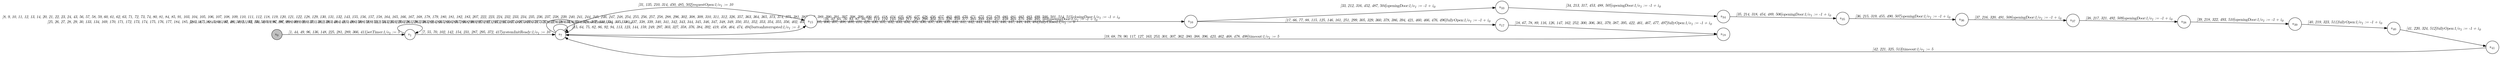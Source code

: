 digraph EFSM{
  graph [rankdir="LR", fontname="Latin Modern Math"];
  node [color="black", fillcolor="white", shape="circle", style="filled", fontname="Latin Modern Math"];
  edge [fontname="Latin Modern Math"];

  s0[fillcolor="gray", label=<s<sub>0</sub>>];
  s1[label=<s<sub>1</sub>>];
  s7[label=<s<sub>7</sub>>];
  s15[label=<s<sub>15</sub>>];
  s16[label=<s<sub>16</sub>>];
  s17[label=<s<sub>17</sub>>];
  s18[label=<s<sub>18</sub>>];
  s33[label=<s<sub>33</sub>>];
  s34[label=<s<sub>34</sub>>];
  s35[label=<s<sub>35</sub>>];
  s36[label=<s<sub>36</sub>>];
  s37[label=<s<sub>37</sub>>];
  s38[label=<s<sub>38</sub>>];
  s39[label=<s<sub>39</sub>>];
  s40[label=<s<sub>40</sub>>];
  s41[label=<s<sub>41</sub>>];

  s36->s37[label=<<i> [37, 216, 320, 491, 508]openingDoor:1/o<sub>1</sub> := -1 + i<sub>0</sub></i>>];
  s37->s38[label=<<i> [38, 217, 321, 492, 509]openingDoor:1/o<sub>1</sub> := -1 + i<sub>0</sub></i>>];
  s38->s39[label=<<i> [39, 218, 322, 493, 510]openingDoor:1/o<sub>1</sub> := -1 + i<sub>0</sub></i>>];
  s39->s40[label=<<i> [40, 219, 323, 511]fullyOpen:1/o<sub>1</sub> := -1 + i<sub>0</sub></i>>];
  s40->s41[label=<<i> [41, 220, 324, 512]fullyOpen:1/o<sub>1</sub> := -1 + i<sub>0</sub></i>>];
  s41->s7[label=<<i> [42, 221, 325, 513]timeout:1/o<sub>1</sub> := 5</i>>];
  s15->s16[label=<<i> [16, 32, 65, 76, 83, 87, 93, 95, 114, 124, 145, 160, 211, 250, 298, 304, 315, 328, 359, 377, 385, 393, 420, 451, 459, 465, 475, 486, 495, 503]openingDoor:1/o<sub>1</sub> := -1 + i<sub>0</sub></i>>];
  s7->s7[label=<<i> [25, 26, 27, 28, 29, 30, 133, 134, 169, 170, 171, 172, 173, 174, 175, 176, 177, 184, 185, 186, 187, 188, 189, 190, 191, 192, 193, 194, 195, 196, 197, 198, 199, 200, 201, 202, 203, 204, 205, 206, 208, 209, 242, 243, 259, 260, 261, 262, 263, 264, 265, 266, 267, 268, 269, 270, 271, 272, 273, 274, 275, 276, 277, 278, 279, 280, 313, 330, 331, 332, 333, 334, 335, 336, 337, 338, 339, 340, 341, 342, 343, 344, 345, 346, 347, 348, 349, 350, 351, 352, 353, 354, 355, 356, 402, 403, 404, 405, 406, 407, 408, 409, 410, 429, 430, 431, 432, 433, 434, 435, 436, 437, 438, 439, 440, 441, 442, 443, 444, 445, 446, 447, 448, 449, 484]fullyClosed:1/o<sub>1</sub> := 0</i>>];
  s0->s1[label=<<i> [1, 44, 49, 96, 136, 148, 225, 281, 289, 366, 411]setTimer:1/o<sub>1</sub> := 5</i>>];
  s1->s7[label=<<i> [7, 55, 70, 102, 142, 154, 231, 287, 295, 372, 417]systemInitReady:1/o<sub>1</sub> := 10</i>>];
  s7->s15[label=<<i> [15, 64, 75, 82, 86, 92, 94, 113, 123, 144, 159, 249, 297, 303, 327, 358, 376, 384, 392, 419, 458, 464, 474, 494]buttonInterrupted:1/o<sub>1</sub> := 3</i>>];
  s16->s17[label=<<i> [17, 66, 77, 88, 115, 125, 146, 161, 251, 299, 305, 329, 360, 378, 386, 394, 421, 460, 466, 476, 496]fullyOpen:1/o<sub>1</sub> := -1 + i<sub>0</sub></i>>];
  s18->s7[label=<<i> [19, 68, 79, 90, 117, 127, 163, 253, 301, 307, 362, 380, 388, 396, 423, 462, 468, 478, 498]timeout:1/o<sub>1</sub> := 5</i>>];
  s1->s1[label=<<i> [2, 3, 4, 5, 6, 45, 46, 47, 48, 50, 51, 52, 53, 54, 69, 97, 98, 99, 100, 101, 137, 138, 139, 140, 141, 149, 150, 151, 152, 153, 226, 227, 228, 229, 230, 282, 283, 284, 285, 286, 290, 291, 292, 293, 294, 367, 368, 369, 370, 371, 412, 413, 414, 415, 416]waitTimer:1/o<sub>1</sub> := -1 + i<sub>0</sub></i>>];
  s17->s18[label=<<i> [18, 67, 78, 89, 116, 126, 147, 162, 252, 300, 306, 361, 379, 387, 395, 422, 461, 467, 477, 497]fullyOpen:1/o<sub>1</sub> := -1 + i<sub>0</sub></i>>];
  s7->s15[label=<<i> [31, 135, 210, 314, 450, 485, 502]requestOpen:1/o<sub>1</sub> := 10</i>>];
  s16->s33[label=<<i> [33, 212, 316, 452, 487, 504]openingDoor:1/o<sub>1</sub> := -1 + i<sub>0</sub></i>>];
  s33->s34[label=<<i> [34, 213, 317, 453, 488, 505]openingDoor:1/o<sub>1</sub> := -1 + i<sub>0</sub></i>>];
  s34->s35[label=<<i> [35, 214, 318, 454, 489, 506]openingDoor:1/o<sub>1</sub> := -1 + i<sub>0</sub></i>>];
  s35->s36[label=<<i> [36, 215, 319, 455, 490, 507]openingDoor:1/o<sub>1</sub> := -1 + i<sub>0</sub></i>>];
  s7->s7[label=<<i> [8, 9, 10, 11, 12, 13, 14, 20, 21, 22, 23, 24, 43, 56, 57, 58, 59, 60, 61, 62, 63, 71, 72, 73, 74, 80, 81, 84, 85, 91, 103, 104, 105, 106, 107, 108, 109, 110, 111, 112, 118, 119, 120, 121, 122, 128, 129, 130, 131, 132, 143, 155, 156, 157, 158, 164, 165, 166, 167, 168, 178, 179, 180, 181, 182, 183, 207, 222, 223, 224, 232, 233, 234, 235, 236, 237, 238, 239, 240, 241, 244, 245, 246, 247, 248, 254, 255, 256, 257, 258, 288, 296, 302, 308, 309, 310, 311, 312, 326, 357, 363, 364, 365, 373, 374, 375, 381, 382, 383, 389, 390, 391, 397, 398, 399, 400, 401, 418, 424, 425, 426, 427, 428, 456, 457, 463, 469, 470, 471, 472, 473, 479, 480, 481, 482, 483, 499, 500, 501, 514, 515]closingDoor:1/o<sub>1</sub> := -1 + i<sub>0</sub></i>>];
}